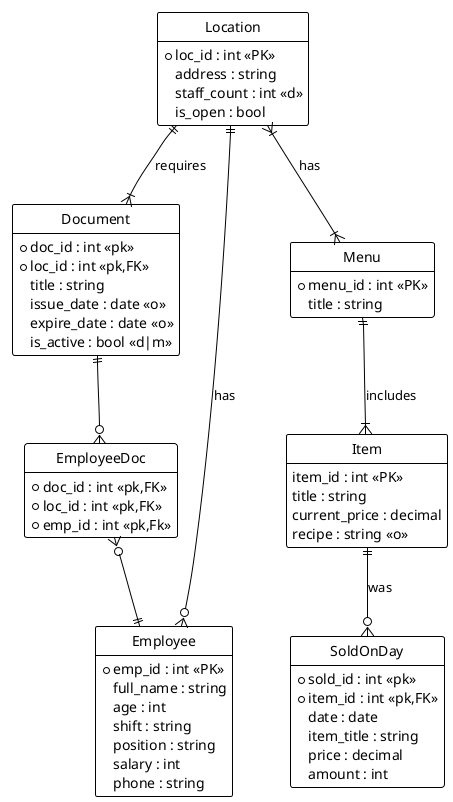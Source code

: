 @startuml
!theme plain
hide circle
hide methods

entity "Location" as loc {
*loc_id : int <<PK>>
address : string
staff_count : int <<d>>
is_open : bool
}

entity "Document" as doc {
*doc_id : int <<pk>>
*loc_id : int <<pk,FK>>
title : string
issue_date : date <<o>>
expire_date : date <<o>>
is_active : bool <<d|m>>
}

entity "Employee" as emp {
*emp_id : int <<PK>>
full_name : string
age : int
shift : string
position : string
salary : int
phone : string
}

entity "Menu" as menu {
*menu_id : int <<PK>>
title : string
}

entity "Item" as item {
item_id : int <<PK>>
title : string
current_price : decimal
recipe : string <<o>>
}

entity "SoldOnDay" as sold {
*sold_id : int <<pk>>
*item_id : int <<pk,FK>>
date : date
item_title : string
price : decimal
amount : int
}

entity "EmployeeDoc" as empDoc {
*doc_id : int <<pk,FK>>
*loc_id : int <<pk,FK>>
*emp_id : int <<pk,Fk>>
}

loc ||--|{ doc : "requires"
loc }|--|{ menu : "has"
loc ||--o{ emp : "has"
menu ||--|{ item : "includes"
item ||--o{ sold : "was"
doc ||--o{ empDoc
empDoc }o--|| emp

@enduml




